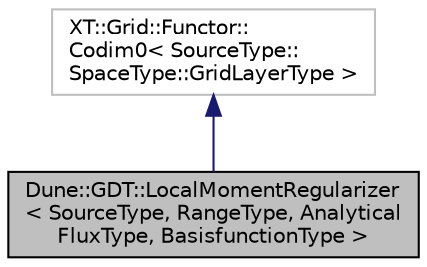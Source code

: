 digraph "Dune::GDT::LocalMomentRegularizer&lt; SourceType, RangeType, AnalyticalFluxType, BasisfunctionType &gt;"
{
  edge [fontname="Helvetica",fontsize="10",labelfontname="Helvetica",labelfontsize="10"];
  node [fontname="Helvetica",fontsize="10",shape=record];
  Node0 [label="Dune::GDT::LocalMomentRegularizer\l\< SourceType, RangeType, Analytical\lFluxType, BasisfunctionType \>",height=0.2,width=0.4,color="black", fillcolor="grey75", style="filled", fontcolor="black"];
  Node1 -> Node0 [dir="back",color="midnightblue",fontsize="10",style="solid",fontname="Helvetica"];
  Node1 [label="XT::Grid::Functor::\lCodim0\< SourceType::\lSpaceType::GridLayerType \>",height=0.2,width=0.4,color="grey75", fillcolor="white", style="filled"];
}

